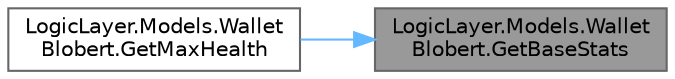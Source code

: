 digraph "LogicLayer.Models.WalletBlobert.GetBaseStats"
{
 // LATEX_PDF_SIZE
  bgcolor="transparent";
  edge [fontname=Helvetica,fontsize=10,labelfontname=Helvetica,labelfontsize=10];
  node [fontname=Helvetica,fontsize=10,shape=box,height=0.2,width=0.4];
  rankdir="RL";
  Node1 [id="Node000001",label="LogicLayer.Models.Wallet\lBlobert.GetBaseStats",height=0.2,width=0.4,color="gray40", fillcolor="grey60", style="filled", fontcolor="black",tooltip="Retrieves the base stats of the Blobert."];
  Node1 -> Node2 [id="edge1_Node000001_Node000002",dir="back",color="steelblue1",style="solid",tooltip=" "];
  Node2 [id="Node000002",label="LogicLayer.Models.Wallet\lBlobert.GetMaxHealth",height=0.2,width=0.4,color="grey40", fillcolor="white", style="filled",URL="$class_logic_layer_1_1_models_1_1_wallet_blobert.html#a0679e5696e427d9371a529b6c6a56f71",tooltip="Retrieves the maximum health of the Blobert based on the stats."];
}
